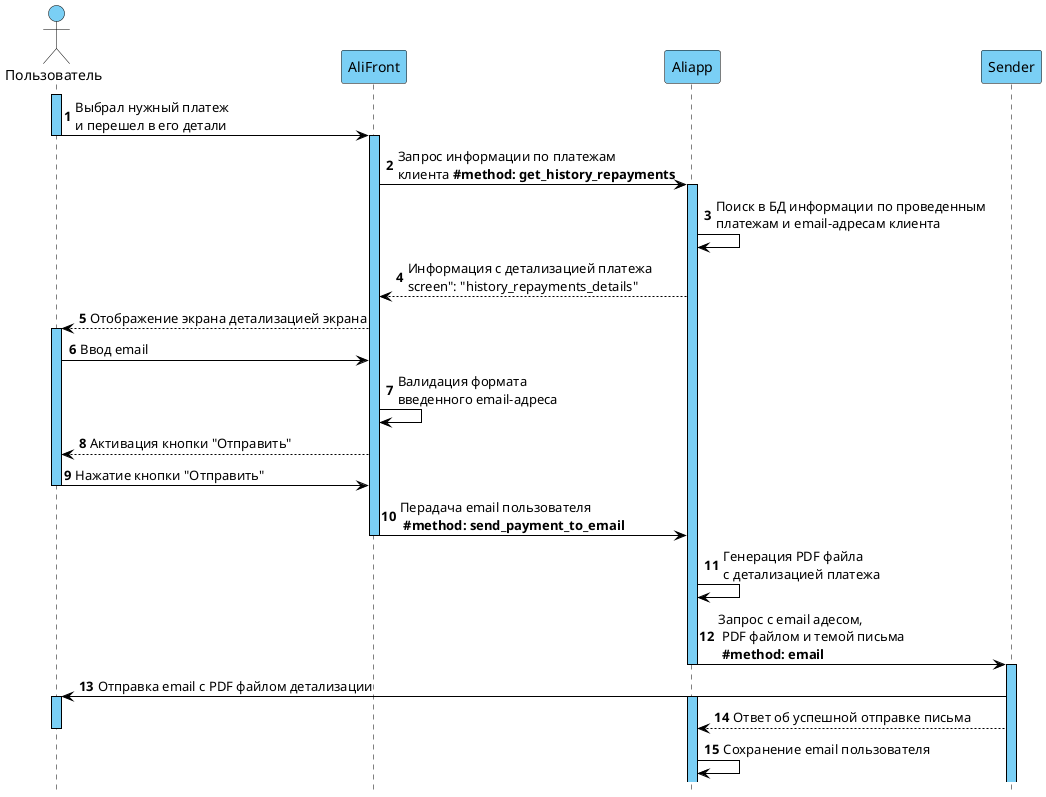 @startuml
hide footbox

skinparam {
    EntityBackgroundColor #7acff5
    EntityBorderColor #000
    ParticipantBackgroundColor #7acff5
    ParticipantBorderColor #000
    ActorBackgroundColor #7acff5
    ActorBorderColor #000
    BoundaryBackgroundColor #7acff5
    BoundaryBorderColor #000
    DatabaseBackgroundColor #7acff5
    DatabaseBorderColor #000

    SequenceLifeLineBackgroundColor #7acff5
    SequenceLifeLineBorderColor #000
	BackgroundColor #00

    NoteBackgroundColor #f3e7f8
    NoteBorderColor #cc93e1
    NoteRoundCorner 20
    ArrowColor #000

    SequenceGroupBorderThickness 1
    Shadowing false
}
autonumber

Actor user as "Пользователь"
participant front as "AliFront"
participant aliap as "Aliapp"
participant sender as "Sender"

activate user
user -> front: Выбрал нужный платеж \nи перешел в его детали
deactivate user
activate front
front -> aliap: Запрос информации по платежам \nклиента **#method: get_history_repayments**
activate aliap
aliap -> aliap: Поиск в БД информации по проведенным \nплатежам и email-адресам клиента
aliap --> front: Информация с детализацией платежа \nscreen": "history_repayments_details"
front --> user: Отображение экрана детализацией экрана
activate user
user -> front: Ввод email
front -> front: Валидация формата\nвведенного email-адреса
front --> user: Активация кнопки "Отправить"
user -> front: Нажатие кнопки "Отправить"
deactivate user
front -> aliap: Перадача email пользователя \n **#method: send_payment_to_email**
deactivate front
aliap -> aliap: Генерация PDF файла \nс детализацией платежа
aliap -> sender: Запрос с email адесом,\n PDF файлом и темой письма \n **#method: email**
deactivate aliap
activate sender
sender -> user: Отправка email с PDF файлом детализации
activate user

activate aliap
sender --> aliap: Ответ об успешной отправке письма
deactivate
aliap -> aliap: Сохранение email пользователя

@enduml